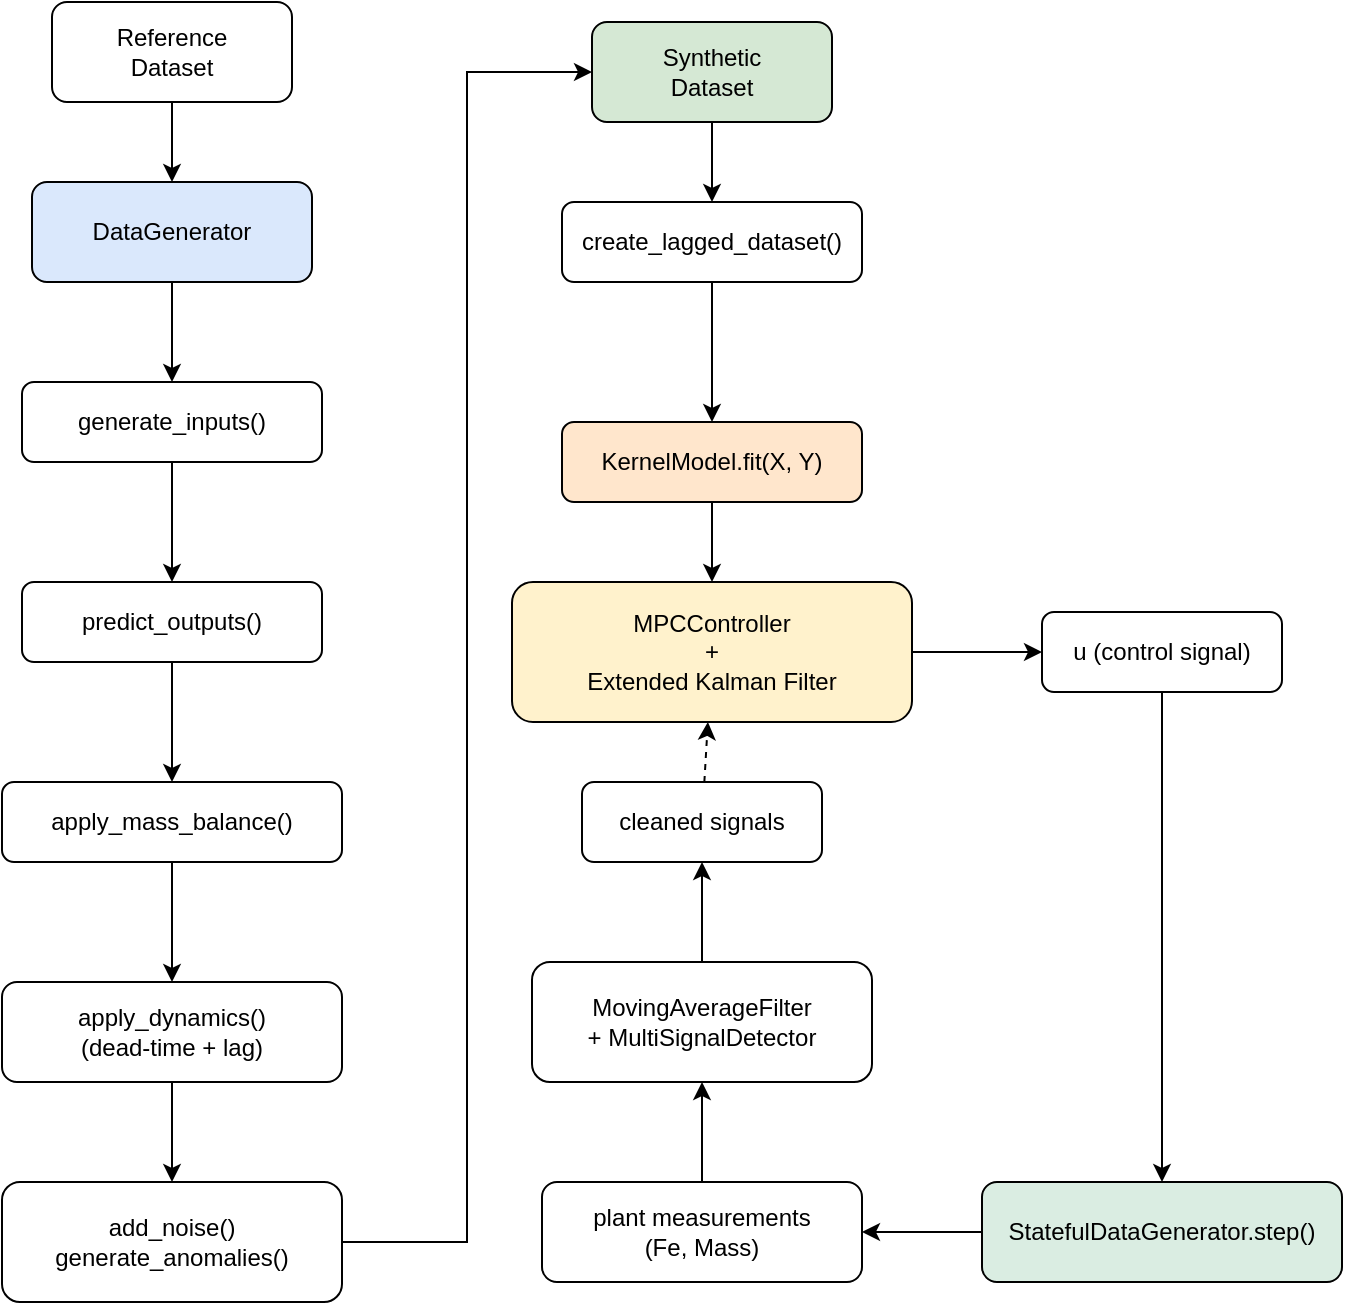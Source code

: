 <mxfile version="27.1.6">
  <diagram name="Сторінка-1" id="mE0_H3WbxpquPiUGNQ9f">
    <mxGraphModel dx="1226" dy="620" grid="1" gridSize="10" guides="1" tooltips="1" connect="1" arrows="1" fold="1" page="1" pageScale="1" pageWidth="827" pageHeight="1169" math="0" shadow="0">
      <root>
        <mxCell id="0" />
        <mxCell id="1" parent="0" />
        <mxCell id="2" value="Reference&#xa;Dataset" style="rounded=1;whiteSpace=wrap;html=1;" vertex="1" parent="1">
          <mxGeometry x="135" y="110" width="120" height="50" as="geometry" />
        </mxCell>
        <mxCell id="3" value="DataGenerator" style="rounded=1;whiteSpace=wrap;html=1;fillColor=#dae8fc;" vertex="1" parent="1">
          <mxGeometry x="125" y="200" width="140" height="50" as="geometry" />
        </mxCell>
        <mxCell id="4" value="generate_inputs()" style="rounded=1;whiteSpace=wrap;html=1;" vertex="1" parent="1">
          <mxGeometry x="120" y="300" width="150" height="40" as="geometry" />
        </mxCell>
        <mxCell id="5" value="predict_outputs()" style="rounded=1;whiteSpace=wrap;html=1;" vertex="1" parent="1">
          <mxGeometry x="120" y="400" width="150" height="40" as="geometry" />
        </mxCell>
        <mxCell id="6" value="apply_mass_balance()" style="rounded=1;whiteSpace=wrap;html=1;" vertex="1" parent="1">
          <mxGeometry x="110" y="500" width="170" height="40" as="geometry" />
        </mxCell>
        <mxCell id="7" value="apply_dynamics()&#xa;(dead-time + lag)" style="rounded=1;whiteSpace=wrap;html=1;" vertex="1" parent="1">
          <mxGeometry x="110" y="600" width="170" height="50" as="geometry" />
        </mxCell>
        <mxCell id="LQM3ptc-HyWYBzhk9eBm-48" style="edgeStyle=orthogonalEdgeStyle;rounded=0;orthogonalLoop=1;jettySize=auto;html=1;entryX=0;entryY=0.5;entryDx=0;entryDy=0;" edge="1" parent="1" source="8" target="9">
          <mxGeometry relative="1" as="geometry" />
        </mxCell>
        <mxCell id="8" value="add_noise()&#xa;generate_anomalies()" style="rounded=1;whiteSpace=wrap;html=1;" vertex="1" parent="1">
          <mxGeometry x="110" y="700" width="170" height="60" as="geometry" />
        </mxCell>
        <mxCell id="LQM3ptc-HyWYBzhk9eBm-46" value="" style="edgeStyle=orthogonalEdgeStyle;rounded=0;orthogonalLoop=1;jettySize=auto;html=1;" edge="1" parent="1" source="9" target="10">
          <mxGeometry relative="1" as="geometry" />
        </mxCell>
        <mxCell id="9" value="Synthetic&#xa;Dataset" style="rounded=1;whiteSpace=wrap;html=1;fillColor=#d5e8d4;" vertex="1" parent="1">
          <mxGeometry x="405" y="120" width="120" height="50" as="geometry" />
        </mxCell>
        <mxCell id="10" value="create_lagged_dataset()" style="rounded=1;whiteSpace=wrap;html=1;" vertex="1" parent="1">
          <mxGeometry x="390" y="210" width="150" height="40" as="geometry" />
        </mxCell>
        <mxCell id="11" value="KernelModel.fit(X, Y)" style="rounded=1;whiteSpace=wrap;html=1;fillColor=#ffe6cc;" vertex="1" parent="1">
          <mxGeometry x="390" y="320" width="150" height="40" as="geometry" />
        </mxCell>
        <mxCell id="12" value="MPCController&#xa;+&#xa;Extended Kalman Filter" style="rounded=1;whiteSpace=wrap;html=1;fillColor=#fff2cc;" vertex="1" parent="1">
          <mxGeometry x="365" y="400" width="200" height="70" as="geometry" />
        </mxCell>
        <mxCell id="13" value="u (control signal)" style="rounded=1;whiteSpace=wrap;html=1;" vertex="1" parent="1">
          <mxGeometry x="630" y="415" width="120" height="40" as="geometry" />
        </mxCell>
        <mxCell id="14" value="StatefulDataGenerator.step()" style="rounded=1;whiteSpace=wrap;html=1;fillColor=#daede2;" vertex="1" parent="1">
          <mxGeometry x="600" y="700" width="180" height="50" as="geometry" />
        </mxCell>
        <mxCell id="15" value="plant measurements&#xa;(Fe, Mass)" style="rounded=1;whiteSpace=wrap;html=1;" vertex="1" parent="1">
          <mxGeometry x="380" y="700" width="160" height="50" as="geometry" />
        </mxCell>
        <mxCell id="16" value="MovingAverageFilter&#xa;+ MultiSignalDetector" style="rounded=1;whiteSpace=wrap;html=1;" vertex="1" parent="1">
          <mxGeometry x="375" y="590" width="170" height="60" as="geometry" />
        </mxCell>
        <mxCell id="17" value="cleaned signals" style="rounded=1;whiteSpace=wrap;html=1;" vertex="1" parent="1">
          <mxGeometry x="400" y="500" width="120" height="40" as="geometry" />
        </mxCell>
        <mxCell id="30" style="endArrow=classic;" edge="1" parent="1" source="2" target="3">
          <mxGeometry relative="1" as="geometry" />
        </mxCell>
        <mxCell id="31" style="endArrow=classic;" edge="1" parent="1" source="3" target="4">
          <mxGeometry relative="1" as="geometry" />
        </mxCell>
        <mxCell id="32" style="endArrow=classic;" edge="1" parent="1" source="4" target="5">
          <mxGeometry relative="1" as="geometry" />
        </mxCell>
        <mxCell id="33" style="endArrow=classic;" edge="1" parent="1" source="5" target="6">
          <mxGeometry relative="1" as="geometry" />
        </mxCell>
        <mxCell id="34" style="endArrow=classic;" edge="1" parent="1" source="6" target="7">
          <mxGeometry relative="1" as="geometry" />
        </mxCell>
        <mxCell id="35" style="endArrow=classic;" edge="1" parent="1" source="7" target="8">
          <mxGeometry relative="1" as="geometry" />
        </mxCell>
        <mxCell id="38" style="endArrow=classic;" edge="1" parent="1" source="10" target="11">
          <mxGeometry relative="1" as="geometry" />
        </mxCell>
        <mxCell id="39" style="endArrow=classic;" edge="1" parent="1" source="11" target="12">
          <mxGeometry relative="1" as="geometry" />
        </mxCell>
        <mxCell id="40" style="endArrow=classic;" edge="1" parent="1" source="12" target="13">
          <mxGeometry relative="1" as="geometry" />
        </mxCell>
        <mxCell id="41" style="endArrow=classic;" edge="1" parent="1" source="13" target="14">
          <mxGeometry relative="1" as="geometry" />
        </mxCell>
        <mxCell id="42" style="endArrow=classic;" edge="1" parent="1" source="14" target="15">
          <mxGeometry relative="1" as="geometry" />
        </mxCell>
        <mxCell id="43" style="endArrow=classic;" edge="1" parent="1" source="15" target="16">
          <mxGeometry relative="1" as="geometry" />
        </mxCell>
        <mxCell id="44" style="endArrow=classic;" edge="1" parent="1" source="16" target="17">
          <mxGeometry relative="1" as="geometry" />
        </mxCell>
        <mxCell id="45" style="endArrow=classic;dashed=1;" edge="1" parent="1" source="17" target="12">
          <mxGeometry relative="1" as="geometry" />
        </mxCell>
      </root>
    </mxGraphModel>
  </diagram>
</mxfile>
